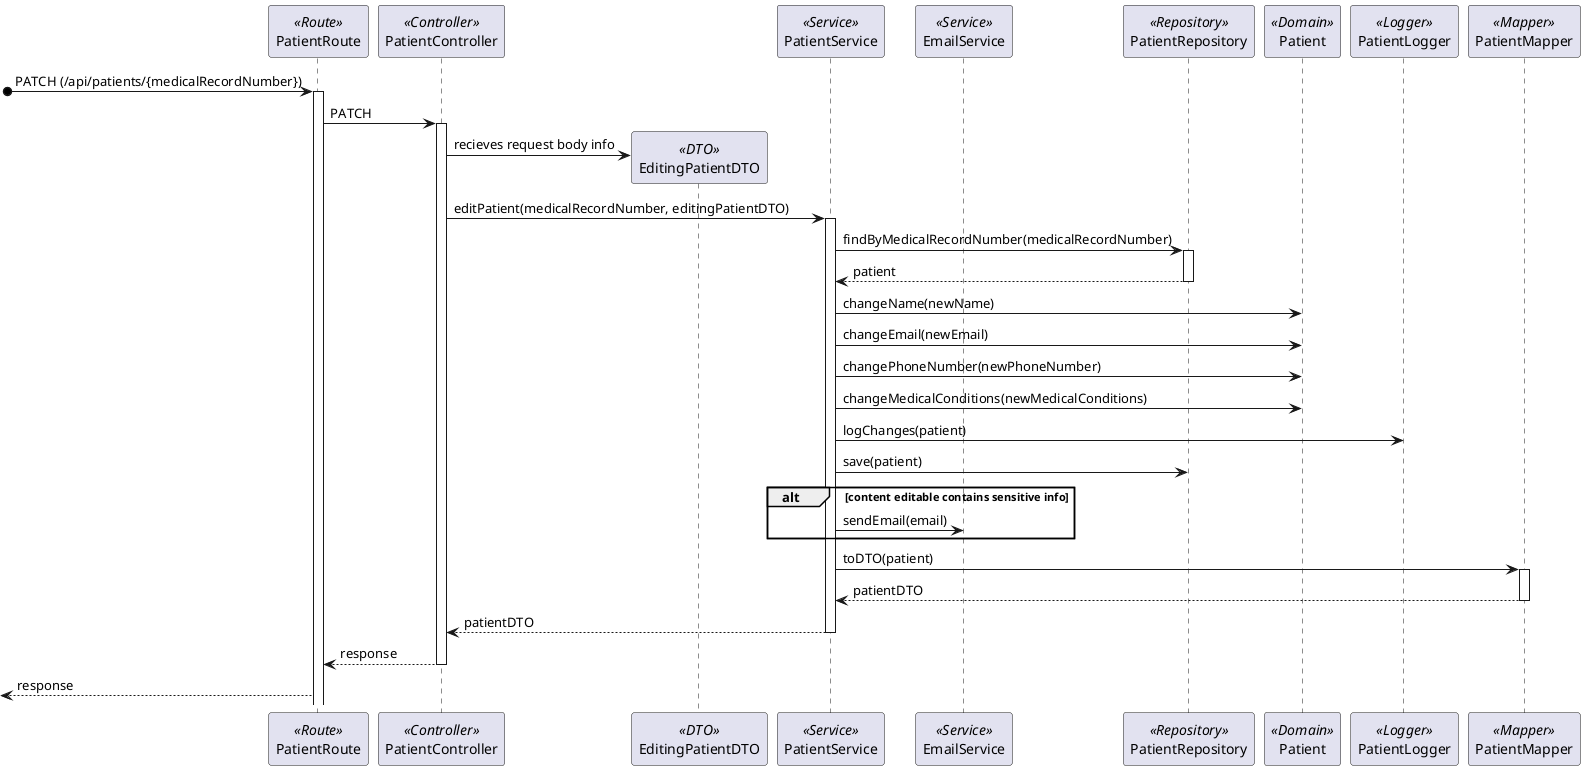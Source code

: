 ```plantuml
@startuml Process_View
participant PatientRoute as Route <<Route>>
participant PatientController as Controller <<Controller>>
participant EditingPatientDTO as DTO <<DTO>>
participant PatientService as Service <<Service>>
participant EmailService as EmailService <<Service>>
participant PatientRepository as Repository <<Repository>>
participant Patient as Domain <<Domain>>
participant PatientLogger as Logger <<Logger>>
participant PatientMapper as Mapper <<Mapper>>
[o-> Route: PATCH (/api/patients/{medicalRecordNumber})
activate Route
Route -> Controller : PATCH
activate Controller
Controller -> DTO** : recieves request body info
Controller -> Service : editPatient(medicalRecordNumber, editingPatientDTO)
activate Service
Service -> Repository : findByMedicalRecordNumber(medicalRecordNumber)
activate Repository
return patient
Service -> Domain : changeName(newName)
Service -> Domain : changeEmail(newEmail)
Service -> Domain : changePhoneNumber(newPhoneNumber)
Service -> Domain : changeMedicalConditions(newMedicalConditions)
Service -> Logger : logChanges(patient)
Service -> Repository : save(patient)
alt content editable contains sensitive info
    Service -> EmailService : sendEmail(email)
end
Service -> Mapper : toDTO(patient)
activate Mapper
return patientDTO
Service --> Controller : patientDTO
deactivate Service
Controller --> Route : response
deactivate Controller
<-- Route : response

@enduml
```